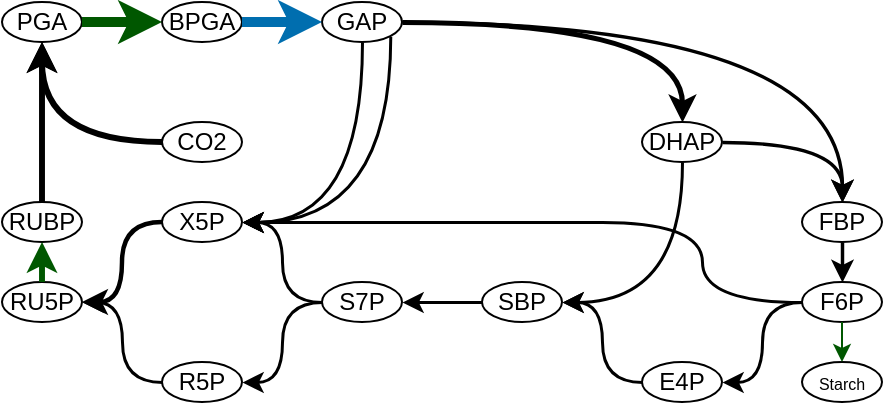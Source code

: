 <?xml version="1.0" encoding="utf-8"?>
<mxfile><diagram id="m1c5xFg46kZD4bizrOMW" name="Page-1"><mxGraphModel dx="265" dy="312" grid="1" gridSize="10" guides="1" tooltips="1" connect="1" arrows="1" fold="1" page="1" pageScale="1" pageWidth="520" pageHeight="300" background="#ffffff" math="0" shadow="0"><root><mxCell id="0"></mxCell><mxCell id="1" parent="0"></mxCell><mxCell id="3" value="PGA" style="ellipse;whiteSpace=wrap;html=1;strokeColor=#000000;strokeWidth=1;" parent="1" vertex="1"><mxGeometry x="40" y="50" width="40" height="20" as="geometry"></mxGeometry></mxCell><mxCell id="5" value="BPGA" style="ellipse;whiteSpace=wrap;html=1;strokeColor=#000000;strokeWidth=1;" parent="1" vertex="1"><mxGeometry x="120" y="50" width="40" height="20" as="geometry"></mxGeometry></mxCell><mxCell id="10" value="GAP" style="ellipse;whiteSpace=wrap;html=1;strokeColor=#000000;strokeWidth=1;" parent="1" vertex="1"><mxGeometry x="200" y="50" width="40" height="20" as="geometry"></mxGeometry></mxCell><mxCell id="12" value="DHAP" style="ellipse;whiteSpace=wrap;html=1;strokeColor=#000000;strokeWidth=1;" parent="1" vertex="1"><mxGeometry x="360" y="110" width="40" height="20" as="geometry"></mxGeometry></mxCell><mxCell id="14" value="FBP" style="ellipse;whiteSpace=wrap;html=1;strokeColor=#000000;strokeWidth=1;" parent="1" vertex="1"><mxGeometry x="440" y="150" width="40" height="20" as="geometry"></mxGeometry></mxCell><mxCell id="16" value="RUBP" style="ellipse;whiteSpace=wrap;html=1;strokeColor=#000000;strokeWidth=1;" parent="1" vertex="1"><mxGeometry x="40" y="150" width="40" height="20" as="geometry"></mxGeometry></mxCell><mxCell id="18" value="CO2" style="ellipse;whiteSpace=wrap;html=1;strokeColor=#000000;strokeWidth=1;" parent="1" vertex="1"><mxGeometry x="120" y="110" width="40" height="20" as="geometry"></mxGeometry></mxCell><mxCell id="20" value='&lt;font style="font-size: 8px"&gt;Starch&lt;/font&gt;' style="ellipse;whiteSpace=wrap;html=1;strokeColor=#000000;strokeWidth=1;verticalAlign=middle;" parent="1" vertex="1"><mxGeometry x="440" y="230" width="40" height="20" as="geometry"></mxGeometry></mxCell><mxCell id="23" value="F6P" style="ellipse;whiteSpace=wrap;html=1;strokeColor=#000000;strokeWidth=1;" parent="1" vertex="1"><mxGeometry x="440" y="190" width="40" height="20" as="geometry"></mxGeometry></mxCell><mxCell id="25" value="RU5P" style="ellipse;whiteSpace=wrap;html=1;strokeColor=#000000;strokeWidth=1;" parent="1" vertex="1"><mxGeometry x="40" y="190" width="40" height="20" as="geometry"></mxGeometry></mxCell><mxCell id="27" value="R5P" style="ellipse;whiteSpace=wrap;html=1;strokeColor=#000000;strokeWidth=1;" parent="1" vertex="1"><mxGeometry x="120" y="230" width="40" height="20" as="geometry"></mxGeometry></mxCell><mxCell id="29" value="X5P" style="ellipse;whiteSpace=wrap;html=1;strokeColor=#000000;strokeWidth=1;" parent="1" vertex="1"><mxGeometry x="120" y="150" width="40" height="20" as="geometry"></mxGeometry></mxCell><mxCell id="31" value="E4P" style="ellipse;whiteSpace=wrap;html=1;strokeColor=#000000;strokeWidth=1;" parent="1" vertex="1"><mxGeometry x="360" y="230" width="40" height="20" as="geometry"></mxGeometry></mxCell><mxCell id="33" value="SBP" style="ellipse;whiteSpace=wrap;html=1;strokeColor=#000000;strokeWidth=1;" parent="1" vertex="1"><mxGeometry x="280" y="190" width="40" height="20" as="geometry"></mxGeometry></mxCell><mxCell id="36" value="S7P" style="ellipse;whiteSpace=wrap;html=1;strokeColor=#000000;strokeWidth=1;" parent="1" vertex="1"><mxGeometry x="200" y="190" width="40" height="20" as="geometry"></mxGeometry></mxCell><object label="" reaction="vPGA_kinase" id="2"><mxCell style="edgeStyle=orthogonalEdgeStyle;curved=1;rounded=0;orthogonalLoop=1;jettySize=auto;html=1;exitX=1;exitY=0.5;exitDx=0;exitDy=0;strokeWidth=5.0;fillColor=#008a00;strokeColor=#005700" parent="1" source="3" target="5" edge="1"><mxGeometry x="40" y="50" as="geometry"></mxGeometry></mxCell></object><object label="" reaction="v10" id="42"><mxCell style="edgeStyle=orthogonalEdgeStyle;rounded=0;orthogonalLoop=1;jettySize=auto;html=1;exitX=1;exitY=1;exitDx=0;exitDy=0;entryX=1;entryY=0.5;entryDx=0;entryDy=0;curved=1;strokeColor=#000000;strokeWidth=1.494" edge="1" parent="1" source="10" target="29"><mxGeometry relative="1" as="geometry"><Array as="points"><mxPoint x="234" y="160"></mxPoint></Array></mxGeometry></mxCell></object><object label="" reaction="vBPGA_dehydrogenase" id="4"><mxCell style="edgeStyle=orthogonalEdgeStyle;curved=1;rounded=0;orthogonalLoop=1;jettySize=auto;html=1;entryX=0;entryY=0.5;entryDx=0;entryDy=0;strokeWidth=5.0;fillColor=#1ba1e2;strokeColor=#006EAF;exitX=1;exitY=0.5;exitDx=0;exitDy=0" parent="1" source="5" target="10" edge="1"><mxGeometry x="40" y="50" as="geometry"><mxPoint x="180" y="60" as="sourcePoint"></mxPoint></mxGeometry></mxCell></object><object label="" reaction="vTPI" id="6"><mxCell style="edgeStyle=orthogonalEdgeStyle;curved=1;rounded=0;orthogonalLoop=1;jettySize=auto;html=1;exitX=1;exitY=0.5;exitDx=0;exitDy=0;strokeWidth=2.558;strokeColor=#000000" parent="1" source="10" target="12" edge="1"><mxGeometry x="40" y="50" as="geometry"></mxGeometry></mxCell></object><object label="" reaction="vAldolase" id="7"><mxCell style="edgeStyle=orthogonalEdgeStyle;curved=1;rounded=0;orthogonalLoop=1;jettySize=auto;html=1;exitX=1;exitY=0.5;exitDx=0;exitDy=0;entryX=0.5;entryY=0;entryDx=0;entryDy=0;strokeWidth=1.733;strokeColor=#000000" parent="1" source="10" target="14" edge="1"><mxGeometry x="40" y="50" as="geometry"></mxGeometry></mxCell></object><object label="" reaction="vAldolase" id="39"><mxCell style="edgeStyle=orthogonalEdgeStyle;curved=1;rounded=0;orthogonalLoop=1;jettySize=auto;html=1;exitX=1;exitY=0.5;exitDx=0;exitDy=0;entryX=0.5;entryY=0;entryDx=0;entryDy=0;strokeColor=#000000;strokeWidth=1.733" parent="1" source="12" target="14" edge="1"><mxGeometry x="40" y="50" as="geometry"></mxGeometry></mxCell></object><object label="" reaction="vRuBisCO" id="15"><mxCell style="edgeStyle=orthogonalEdgeStyle;curved=1;rounded=0;orthogonalLoop=1;jettySize=auto;html=1;exitX=0.5;exitY=0;exitDx=0;exitDy=0;entryX=0.5;entryY=1;entryDx=0;entryDy=0;strokeWidth=2.96;strokeColor=#000000" parent="1" source="16" target="3" edge="1"><mxGeometry x="40" y="50" as="geometry"></mxGeometry></mxCell></object><object label="" reaction="vRuBisCO" id="17"><mxCell style="edgeStyle=orthogonalEdgeStyle;rounded=0;orthogonalLoop=1;jettySize=auto;html=1;exitX=0;exitY=0.5;exitDx=0;exitDy=0;strokeWidth=2.96;curved=1;entryX=0.5;entryY=1;entryDx=0;entryDy=0;strokeColor=#000000" parent="1" source="18" target="3" edge="1"><mxGeometry x="40" y="50" as="geometry"><Array as="points"><mxPoint x="60" y="120"></mxPoint></Array></mxGeometry></mxCell></object><object label="" reaction="vFBPase" id="13"><mxCell style="edgeStyle=orthogonalEdgeStyle;rounded=0;orthogonalLoop=1;jettySize=auto;html=1;exitX=0.5;exitY=1;exitDx=0;exitDy=0;entryX=0.5;entryY=0;entryDx=0;entryDy=0;strokeColor=#000000;curved=1;strokeWidth=1.733" parent="1" source="14" target="23" edge="1"><mxGeometry x="40" y="50" as="geometry"></mxGeometry></mxCell></object><object label="" reaction="vStarch" id="19"><mxCell style="edgeStyle=orthogonalEdgeStyle;curved=1;rounded=0;orthogonalLoop=1;jettySize=auto;html=1;entryX=0.5;entryY=0;entryDx=0;entryDy=0;strokeWidth=1.0;fillColor=#008a00;strokeColor=#005700;exitX=0.5;exitY=1;exitDx=0;exitDy=0" parent="1" source="23" target="20" edge="1"><mxGeometry x="40" y="50" as="geometry"><mxPoint x="580" y="55" as="sourcePoint"></mxPoint></mxGeometry></mxCell></object><object label="" reaction="v13" id="24"><mxCell style="edgeStyle=orthogonalEdgeStyle;rounded=0;orthogonalLoop=1;jettySize=auto;html=1;exitX=0.5;exitY=0;exitDx=0;exitDy=0;curved=1;strokeColor=#005700;strokeWidth=2.96" parent="1" source="25" target="16" edge="1"><mxGeometry x="40" y="50" as="geometry"></mxGeometry></mxCell></object><object label="" reaction="v11" id="26"><mxCell style="edgeStyle=orthogonalEdgeStyle;rounded=0;orthogonalLoop=1;jettySize=auto;html=1;exitX=0;exitY=0.5;exitDx=0;exitDy=0;entryX=1;entryY=0.5;entryDx=0;entryDy=0;strokeColor=#000000;curved=1;strokeWidth=1.494" parent="1" source="27" target="25" edge="1"><mxGeometry x="40" y="50" as="geometry"></mxGeometry></mxCell></object><object label="" reaction="v12" id="28"><mxCell style="edgeStyle=orthogonalEdgeStyle;rounded=0;orthogonalLoop=1;jettySize=auto;html=1;exitX=0;exitY=0.5;exitDx=0;exitDy=0;entryX=1;entryY=0.5;entryDx=0;entryDy=0;strokeColor=#000000;curved=1;strokeWidth=2.227" parent="1" source="29" target="25" edge="1"><mxGeometry x="40" y="50" as="geometry"></mxGeometry></mxCell></object><object label="" reaction="vF6P_Transketolase" id="9"><mxCell style="edgeStyle=orthogonalEdgeStyle;curved=1;rounded=0;orthogonalLoop=1;jettySize=auto;html=1;exitX=0.5;exitY=1;exitDx=0;exitDy=0;entryX=1;entryY=0.5;entryDx=0;entryDy=0;strokeColor=#000000;strokeWidth=1.494" parent="1" source="10" target="29" edge="1"><mxGeometry x="40" y="50" as="geometry"></mxGeometry></mxCell></object><object label="" reaction="vF6P_Transketolase" id="22"><mxCell style="edgeStyle=orthogonalEdgeStyle;curved=1;rounded=0;orthogonalLoop=1;jettySize=auto;html=1;exitX=0;exitY=0.5;exitDx=0;exitDy=0;strokeColor=#000000;entryX=1;entryY=0.5;entryDx=0;entryDy=0;strokeWidth=1.494" parent="1" source="23" target="29" edge="1"><mxGeometry x="40" y="50" as="geometry"><Array as="points"><mxPoint x="390" y="200"></mxPoint><mxPoint x="390" y="160"></mxPoint><mxPoint x="290" y="160"></mxPoint></Array><mxPoint x="200" y="160" as="targetPoint"></mxPoint></mxGeometry></mxCell></object><object label="" reaction="vF6P_Transketolase" id="21"><mxCell style="edgeStyle=orthogonalEdgeStyle;curved=1;rounded=0;orthogonalLoop=1;jettySize=auto;html=1;exitX=0;exitY=0.5;exitDx=0;exitDy=0;entryX=1;entryY=0.5;entryDx=0;entryDy=0;strokeColor=#000000;strokeWidth=1.494" parent="1" source="23" target="31" edge="1"><mxGeometry x="40" y="50" as="geometry"></mxGeometry></mxCell></object><object label="" reaction="v8" id="38"><mxCell style="edgeStyle=orthogonalEdgeStyle;curved=1;rounded=0;orthogonalLoop=1;jettySize=auto;html=1;exitX=0.5;exitY=1;exitDx=0;exitDy=0;entryX=1;entryY=0.5;entryDx=0;entryDy=0;strokeColor=#000000;strokeWidth=1.494" parent="1" source="12" target="33" edge="1"><mxGeometry x="40" y="50" as="geometry"></mxGeometry></mxCell></object><object label="" reaction="v8" id="30"><mxCell style="edgeStyle=orthogonalEdgeStyle;curved=1;rounded=0;orthogonalLoop=1;jettySize=auto;html=1;exitX=0;exitY=0.5;exitDx=0;exitDy=0;entryX=1;entryY=0.5;entryDx=0;entryDy=0;strokeColor=#000000;strokeWidth=1.494" parent="1" source="31" target="33" edge="1"><mxGeometry x="40" y="50" as="geometry"></mxGeometry></mxCell></object><object label="" reaction="v10" id="34"><mxCell style="edgeStyle=orthogonalEdgeStyle;curved=1;rounded=0;orthogonalLoop=1;jettySize=auto;html=1;exitX=0;exitY=0.5;exitDx=0;exitDy=0;entryX=1;entryY=0.5;entryDx=0;entryDy=0;strokeColor=#000000;strokeWidth=1.494" parent="1" source="36" target="27" edge="1"><mxGeometry x="40" y="50" as="geometry"><Array as="points"><mxPoint x="180" y="200"></mxPoint><mxPoint x="180" y="240"></mxPoint></Array></mxGeometry></mxCell></object><object label="" reaction="v10" id="35"><mxCell style="edgeStyle=orthogonalEdgeStyle;curved=1;rounded=0;orthogonalLoop=1;jettySize=auto;html=1;exitX=0;exitY=0.5;exitDx=0;exitDy=0;entryX=1;entryY=0.5;entryDx=0;entryDy=0;strokeColor=#000000;strokeWidth=1.494" parent="1" source="36" target="29" edge="1"><mxGeometry x="40" y="50" as="geometry"><Array as="points"><mxPoint x="180" y="200"></mxPoint><mxPoint x="180" y="160"></mxPoint></Array></mxGeometry></mxCell></object><object label="" reaction="v9" id="32"><mxCell style="edgeStyle=orthogonalEdgeStyle;curved=1;rounded=0;orthogonalLoop=1;jettySize=auto;html=1;exitX=0;exitY=0.5;exitDx=0;exitDy=0;entryX=1;entryY=0.5;entryDx=0;entryDy=0;strokeColor=#000000;strokeWidth=1.494" parent="1" source="33" target="36" edge="1"><mxGeometry x="40" y="50" as="geometry"></mxGeometry></mxCell></object></root></mxGraphModel></diagram></mxfile>
